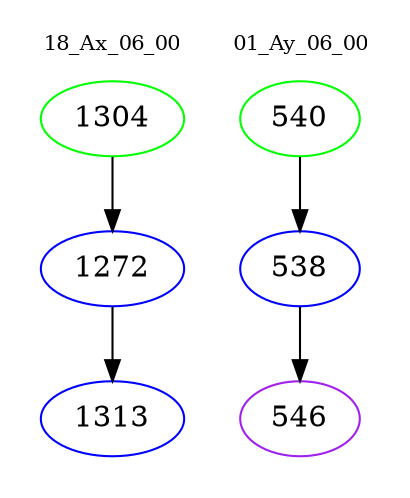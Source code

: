 digraph{
subgraph cluster_0 {
color = white
label = "18_Ax_06_00";
fontsize=10;
T0_1304 [label="1304", color="green"]
T0_1304 -> T0_1272 [color="black"]
T0_1272 [label="1272", color="blue"]
T0_1272 -> T0_1313 [color="black"]
T0_1313 [label="1313", color="blue"]
}
subgraph cluster_1 {
color = white
label = "01_Ay_06_00";
fontsize=10;
T1_540 [label="540", color="green"]
T1_540 -> T1_538 [color="black"]
T1_538 [label="538", color="blue"]
T1_538 -> T1_546 [color="black"]
T1_546 [label="546", color="purple"]
}
}

